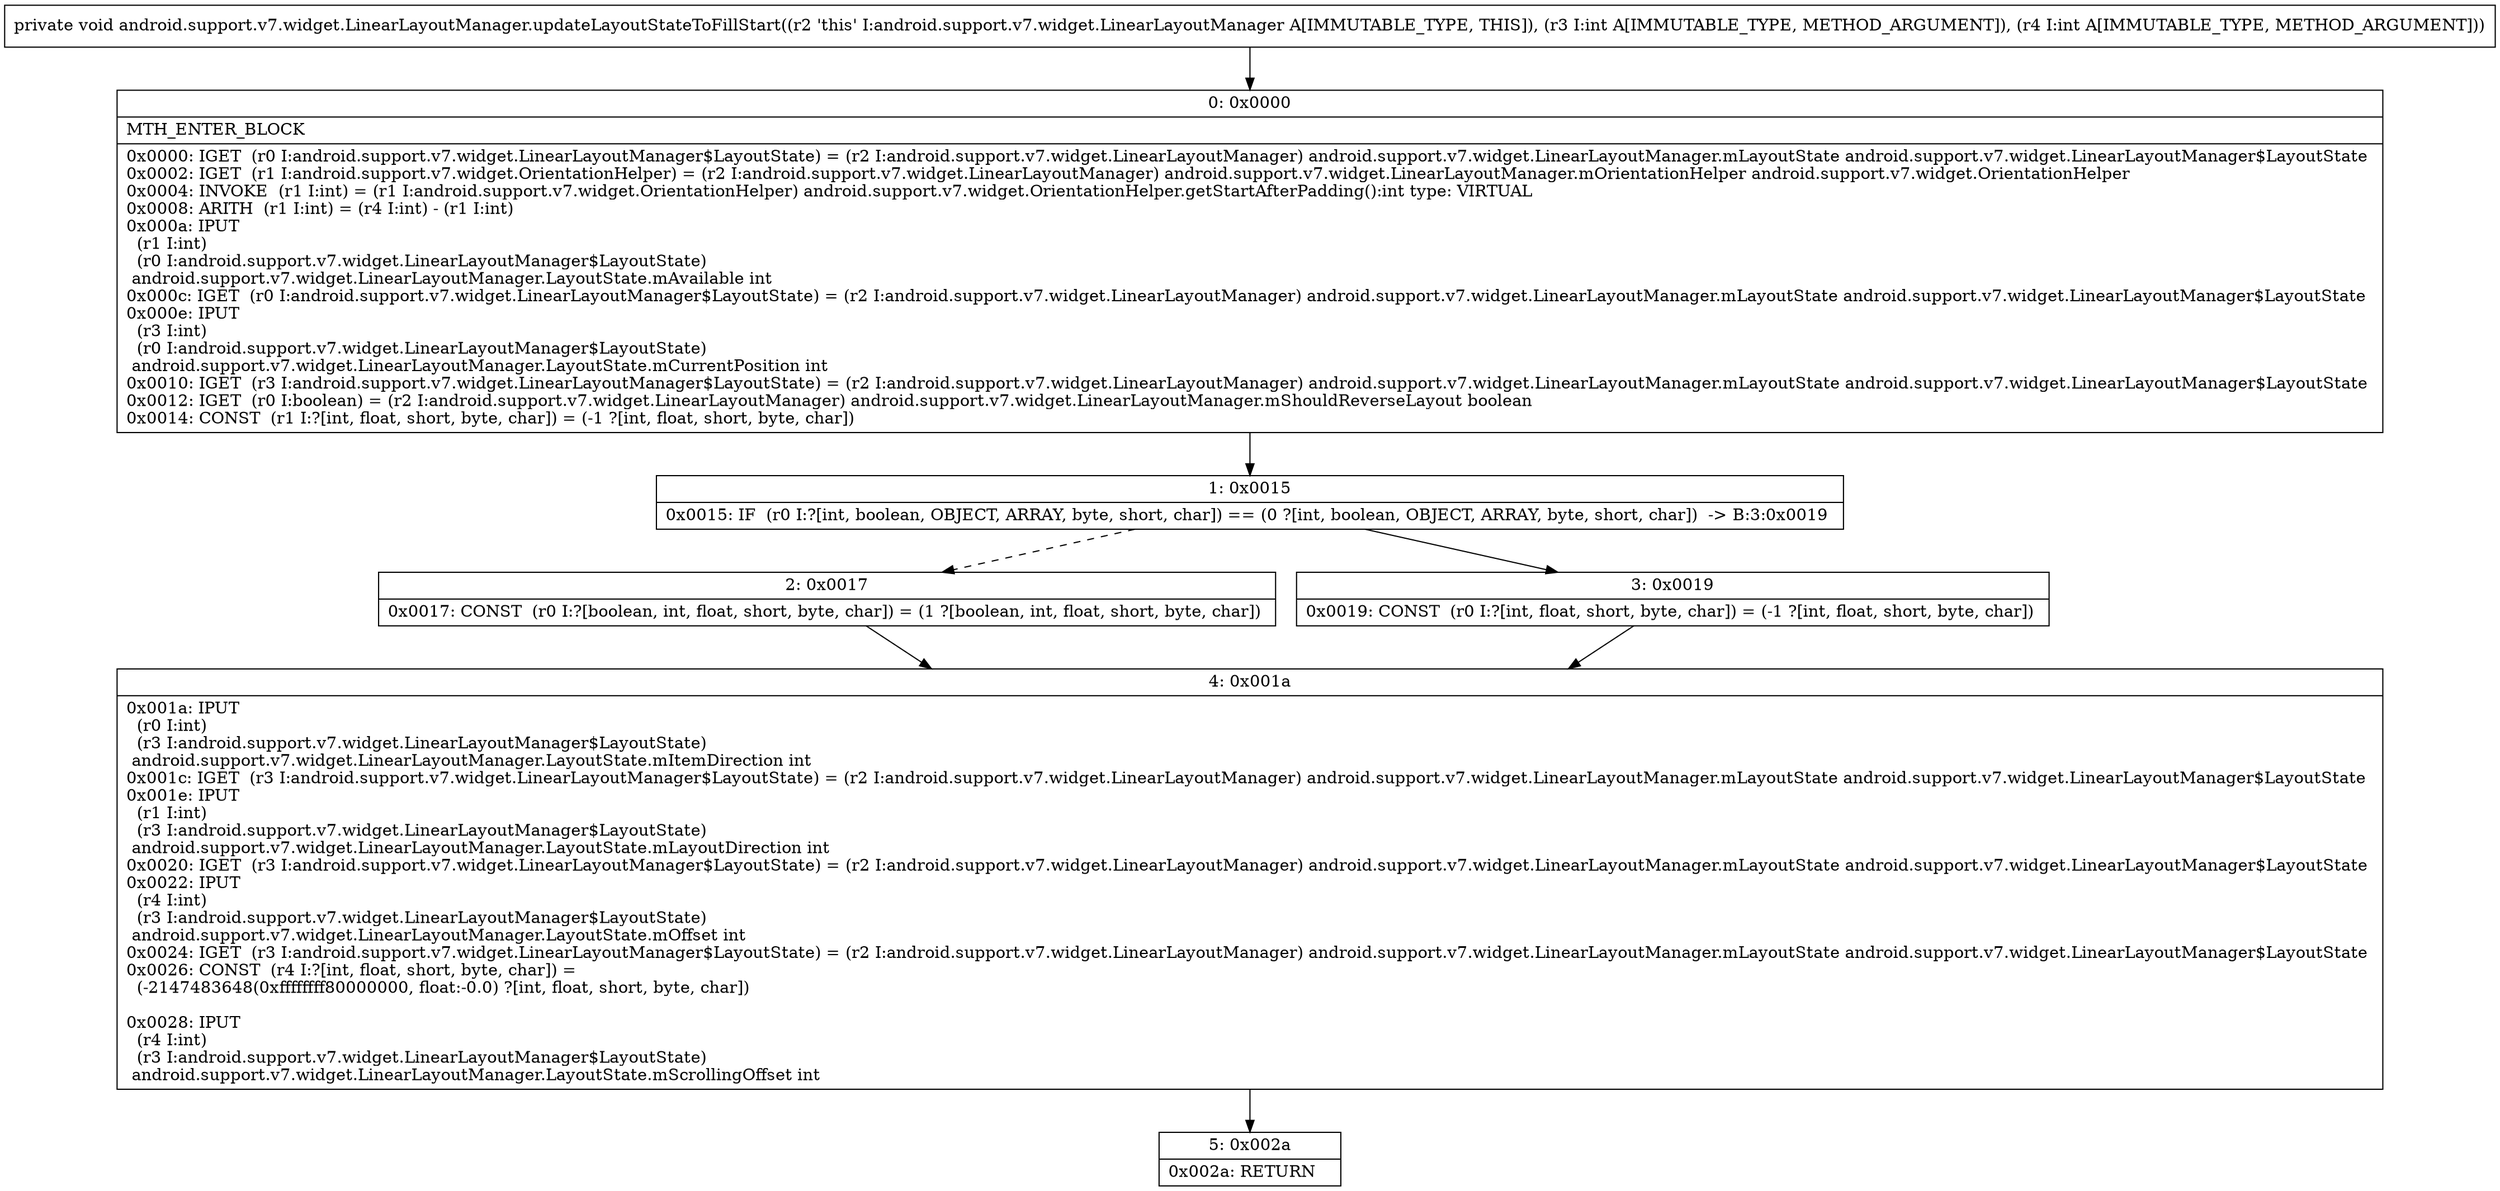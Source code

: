 digraph "CFG forandroid.support.v7.widget.LinearLayoutManager.updateLayoutStateToFillStart(II)V" {
Node_0 [shape=record,label="{0\:\ 0x0000|MTH_ENTER_BLOCK\l|0x0000: IGET  (r0 I:android.support.v7.widget.LinearLayoutManager$LayoutState) = (r2 I:android.support.v7.widget.LinearLayoutManager) android.support.v7.widget.LinearLayoutManager.mLayoutState android.support.v7.widget.LinearLayoutManager$LayoutState \l0x0002: IGET  (r1 I:android.support.v7.widget.OrientationHelper) = (r2 I:android.support.v7.widget.LinearLayoutManager) android.support.v7.widget.LinearLayoutManager.mOrientationHelper android.support.v7.widget.OrientationHelper \l0x0004: INVOKE  (r1 I:int) = (r1 I:android.support.v7.widget.OrientationHelper) android.support.v7.widget.OrientationHelper.getStartAfterPadding():int type: VIRTUAL \l0x0008: ARITH  (r1 I:int) = (r4 I:int) \- (r1 I:int) \l0x000a: IPUT  \l  (r1 I:int)\l  (r0 I:android.support.v7.widget.LinearLayoutManager$LayoutState)\l android.support.v7.widget.LinearLayoutManager.LayoutState.mAvailable int \l0x000c: IGET  (r0 I:android.support.v7.widget.LinearLayoutManager$LayoutState) = (r2 I:android.support.v7.widget.LinearLayoutManager) android.support.v7.widget.LinearLayoutManager.mLayoutState android.support.v7.widget.LinearLayoutManager$LayoutState \l0x000e: IPUT  \l  (r3 I:int)\l  (r0 I:android.support.v7.widget.LinearLayoutManager$LayoutState)\l android.support.v7.widget.LinearLayoutManager.LayoutState.mCurrentPosition int \l0x0010: IGET  (r3 I:android.support.v7.widget.LinearLayoutManager$LayoutState) = (r2 I:android.support.v7.widget.LinearLayoutManager) android.support.v7.widget.LinearLayoutManager.mLayoutState android.support.v7.widget.LinearLayoutManager$LayoutState \l0x0012: IGET  (r0 I:boolean) = (r2 I:android.support.v7.widget.LinearLayoutManager) android.support.v7.widget.LinearLayoutManager.mShouldReverseLayout boolean \l0x0014: CONST  (r1 I:?[int, float, short, byte, char]) = (\-1 ?[int, float, short, byte, char]) \l}"];
Node_1 [shape=record,label="{1\:\ 0x0015|0x0015: IF  (r0 I:?[int, boolean, OBJECT, ARRAY, byte, short, char]) == (0 ?[int, boolean, OBJECT, ARRAY, byte, short, char])  \-\> B:3:0x0019 \l}"];
Node_2 [shape=record,label="{2\:\ 0x0017|0x0017: CONST  (r0 I:?[boolean, int, float, short, byte, char]) = (1 ?[boolean, int, float, short, byte, char]) \l}"];
Node_3 [shape=record,label="{3\:\ 0x0019|0x0019: CONST  (r0 I:?[int, float, short, byte, char]) = (\-1 ?[int, float, short, byte, char]) \l}"];
Node_4 [shape=record,label="{4\:\ 0x001a|0x001a: IPUT  \l  (r0 I:int)\l  (r3 I:android.support.v7.widget.LinearLayoutManager$LayoutState)\l android.support.v7.widget.LinearLayoutManager.LayoutState.mItemDirection int \l0x001c: IGET  (r3 I:android.support.v7.widget.LinearLayoutManager$LayoutState) = (r2 I:android.support.v7.widget.LinearLayoutManager) android.support.v7.widget.LinearLayoutManager.mLayoutState android.support.v7.widget.LinearLayoutManager$LayoutState \l0x001e: IPUT  \l  (r1 I:int)\l  (r3 I:android.support.v7.widget.LinearLayoutManager$LayoutState)\l android.support.v7.widget.LinearLayoutManager.LayoutState.mLayoutDirection int \l0x0020: IGET  (r3 I:android.support.v7.widget.LinearLayoutManager$LayoutState) = (r2 I:android.support.v7.widget.LinearLayoutManager) android.support.v7.widget.LinearLayoutManager.mLayoutState android.support.v7.widget.LinearLayoutManager$LayoutState \l0x0022: IPUT  \l  (r4 I:int)\l  (r3 I:android.support.v7.widget.LinearLayoutManager$LayoutState)\l android.support.v7.widget.LinearLayoutManager.LayoutState.mOffset int \l0x0024: IGET  (r3 I:android.support.v7.widget.LinearLayoutManager$LayoutState) = (r2 I:android.support.v7.widget.LinearLayoutManager) android.support.v7.widget.LinearLayoutManager.mLayoutState android.support.v7.widget.LinearLayoutManager$LayoutState \l0x0026: CONST  (r4 I:?[int, float, short, byte, char]) = \l  (\-2147483648(0xffffffff80000000, float:\-0.0) ?[int, float, short, byte, char])\l \l0x0028: IPUT  \l  (r4 I:int)\l  (r3 I:android.support.v7.widget.LinearLayoutManager$LayoutState)\l android.support.v7.widget.LinearLayoutManager.LayoutState.mScrollingOffset int \l}"];
Node_5 [shape=record,label="{5\:\ 0x002a|0x002a: RETURN   \l}"];
MethodNode[shape=record,label="{private void android.support.v7.widget.LinearLayoutManager.updateLayoutStateToFillStart((r2 'this' I:android.support.v7.widget.LinearLayoutManager A[IMMUTABLE_TYPE, THIS]), (r3 I:int A[IMMUTABLE_TYPE, METHOD_ARGUMENT]), (r4 I:int A[IMMUTABLE_TYPE, METHOD_ARGUMENT])) }"];
MethodNode -> Node_0;
Node_0 -> Node_1;
Node_1 -> Node_2[style=dashed];
Node_1 -> Node_3;
Node_2 -> Node_4;
Node_3 -> Node_4;
Node_4 -> Node_5;
}

